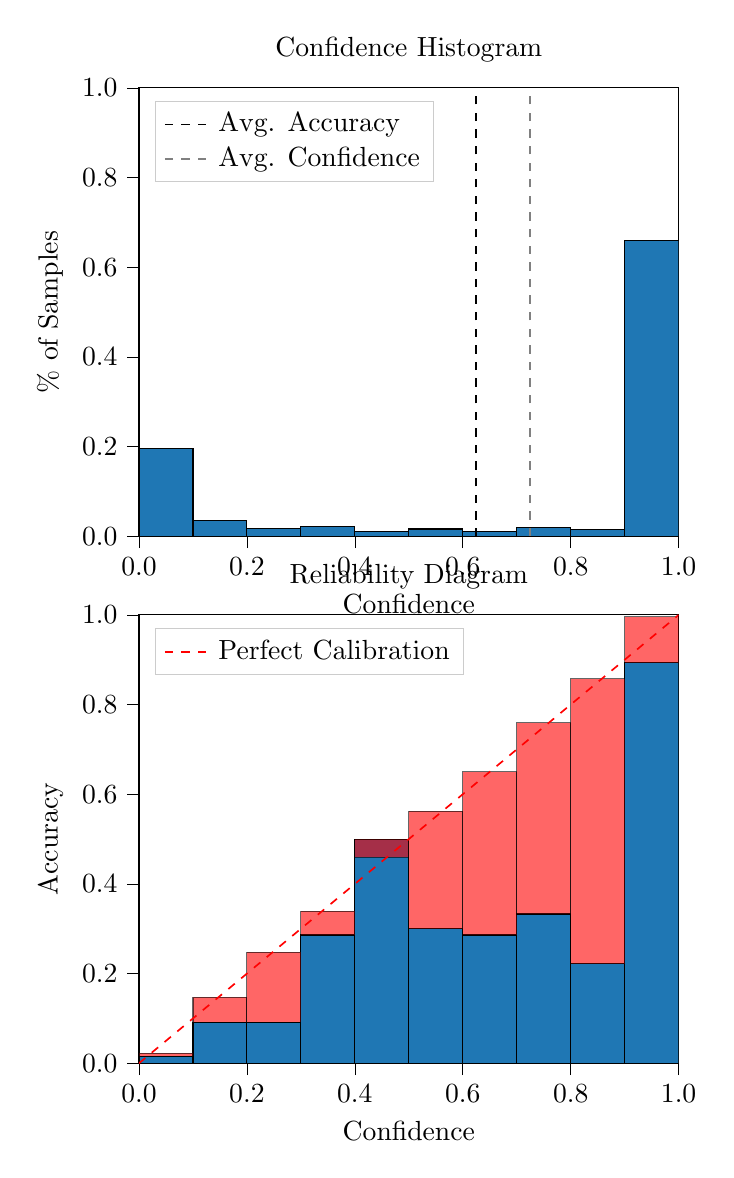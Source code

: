 % This file was created by tikzplotlib v0.9.8.
\begin{tikzpicture}

\definecolor{color0}{rgb}{0.122,0.467,0.706}

\begin{groupplot}[group style={group size=1 by 2}]
\nextgroupplot[
legend cell align={left},
legend style={
  fill opacity=0.8,
  draw opacity=1,
  text opacity=1,
  at={(0.03,0.97)},
  anchor=north west,
  draw=white!80!black
},
tick align=outside,
tick pos=left,
title={Confidence Histogram},
x grid style={white!69.02!black},
xlabel={Confidence},
xmin=0, xmax=1,
xtick style={color=black},
xtick={0,0.2,0.4,0.6,0.8,1},
xticklabels={0.0,0.2,0.4,0.6,0.8,1.0},
y grid style={white!69.02!black},
ylabel={\% of Samples},
ymin=0, ymax=1,
ytick style={color=black},
ytick={0,0.2,0.4,0.6,0.8,1},
yticklabels={0.0,0.2,0.4,0.6,0.8,1.0}
]
\draw[draw=black,fill=color0] (axis cs:-6.939e-18,0) rectangle (axis cs:0.1,0.196);
\draw[draw=black,fill=color0] (axis cs:0.1,0) rectangle (axis cs:0.2,0.035);
\draw[draw=black,fill=color0] (axis cs:0.2,0) rectangle (axis cs:0.3,0.018);
\draw[draw=black,fill=color0] (axis cs:0.3,0) rectangle (axis cs:0.4,0.022);
\draw[draw=black,fill=color0] (axis cs:0.4,0) rectangle (axis cs:0.5,0.01);
\draw[draw=black,fill=color0] (axis cs:0.5,0) rectangle (axis cs:0.6,0.016);
\draw[draw=black,fill=color0] (axis cs:0.6,0) rectangle (axis cs:0.7,0.011);
\draw[draw=black,fill=color0] (axis cs:0.7,0) rectangle (axis cs:0.8,0.019);
\draw[draw=black,fill=color0] (axis cs:0.8,0) rectangle (axis cs:0.9,0.014);
\draw[draw=black,fill=color0] (axis cs:0.9,0) rectangle (axis cs:1,0.659);
\addplot [semithick, black, dashed]
table {%
0.625 0
0.625 1
};
\addlegendentry{Avg. Accuracy}
\addplot [semithick, white!50.196!black, dashed]
table {%
0.725 0
0.725 1
};
\addlegendentry{Avg. Confidence}

\nextgroupplot[
legend cell align={left},
legend style={
  fill opacity=0.8,
  draw opacity=1,
  text opacity=1,
  at={(0.03,0.97)},
  anchor=north west,
  draw=white!80!black
},
tick align=outside,
tick pos=left,
title={Reliability Diagram},
x grid style={white!69.02!black},
xlabel={Confidence},
xmin=0, xmax=1,
xtick style={color=black},
xtick={0,0.2,0.4,0.6,0.8,1},
xticklabels={0.0,0.2,0.4,0.6,0.8,1.0},
y grid style={white!69.02!black},
ylabel={Accuracy},
ymin=0, ymax=1,
ytick style={color=black},
ytick={0,0.2,0.4,0.6,0.8,1},
yticklabels={0.0,0.2,0.4,0.6,0.8,1.0}
]
\draw[draw=black,fill=color0] (axis cs:-6.939e-18,0) rectangle (axis cs:0.1,0.016);
\draw[draw=black,fill=color0] (axis cs:0.1,0) rectangle (axis cs:0.2,0.091);
\draw[draw=black,fill=color0] (axis cs:0.2,0) rectangle (axis cs:0.3,0.091);
\draw[draw=black,fill=color0] (axis cs:0.3,0) rectangle (axis cs:0.4,0.286);
\draw[draw=black,fill=color0] (axis cs:0.4,0) rectangle (axis cs:0.5,0.5);
\draw[draw=black,fill=color0] (axis cs:0.5,0) rectangle (axis cs:0.6,0.3);
\draw[draw=black,fill=color0] (axis cs:0.6,0) rectangle (axis cs:0.7,0.286);
\draw[draw=black,fill=color0] (axis cs:0.7,0) rectangle (axis cs:0.8,0.333);
\draw[draw=black,fill=color0] (axis cs:0.8,0) rectangle (axis cs:0.9,0.222);
\draw[draw=black,fill=color0] (axis cs:0.9,0) rectangle (axis cs:1,0.893);
\draw[draw=black,fill=red,opacity=0.6] (axis cs:-6.939e-18,0.016) rectangle (axis cs:0.1,0.022);
\draw[draw=black,fill=red,opacity=0.6] (axis cs:0.1,0.091) rectangle (axis cs:0.2,0.147);
\draw[draw=black,fill=red,opacity=0.6] (axis cs:0.2,0.091) rectangle (axis cs:0.3,0.248);
\draw[draw=black,fill=red,opacity=0.6] (axis cs:0.3,0.286) rectangle (axis cs:0.4,0.339);
\draw[draw=black,fill=red,opacity=0.6] (axis cs:0.4,0.5) rectangle (axis cs:0.5,0.459);
\draw[draw=black,fill=red,opacity=0.6] (axis cs:0.5,0.3) rectangle (axis cs:0.6,0.562);
\draw[draw=black,fill=red,opacity=0.6] (axis cs:0.6,0.286) rectangle (axis cs:0.7,0.65);
\draw[draw=black,fill=red,opacity=0.6] (axis cs:0.7,0.333) rectangle (axis cs:0.8,0.76);
\draw[draw=black,fill=red,opacity=0.6] (axis cs:0.8,0.222) rectangle (axis cs:0.9,0.858);
\draw[draw=black,fill=red,opacity=0.6] (axis cs:0.9,0.893) rectangle (axis cs:1,0.996);
\addplot [semithick, red, dashed]
table {%
0 0
1 1
};
\addlegendentry{Perfect Calibration}
\end{groupplot}

\end{tikzpicture}
